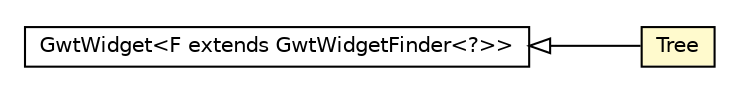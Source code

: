 #!/usr/local/bin/dot
#
# Class diagram 
# Generated by UMLGraph version R5_6-24-gf6e263 (http://www.umlgraph.org/)
#

digraph G {
	edge [fontname="Helvetica",fontsize=10,labelfontname="Helvetica",labelfontsize=10];
	node [fontname="Helvetica",fontsize=10,shape=plaintext];
	nodesep=0.25;
	ranksep=0.5;
	rankdir=LR;
	// org.senchalabs.gwt.gwtdriver.gxt.models.Tree
	c507 [label=<<table title="org.senchalabs.gwt.gwtdriver.gxt.models.Tree" border="0" cellborder="1" cellspacing="0" cellpadding="2" port="p" bgcolor="lemonChiffon" href="./Tree.html">
		<tr><td><table border="0" cellspacing="0" cellpadding="1">
<tr><td align="center" balign="center"> Tree </td></tr>
		</table></td></tr>
		</table>>, URL="./Tree.html", fontname="Helvetica", fontcolor="black", fontsize=10.0];
	//org.senchalabs.gwt.gwtdriver.gxt.models.Tree extends org.senchalabs.gwt.gwtdriver.models.GwtWidget<org.senchalabs.gwt.gwtdriver.models.GwtWidgetFinder<org.senchalabs.gwt.gwtdriver.gxt.models.Tree>>
	c527:p -> c507:p [dir=back,arrowtail=empty];
	// org.senchalabs.gwt.gwtdriver.models.GwtWidget<F extends org.senchalabs.gwt.gwtdriver.models.GwtWidgetFinder<?>>
	c527 [label=<<table title="org.senchalabs.gwt.gwtdriver.models.GwtWidget" border="0" cellborder="1" cellspacing="0" cellpadding="2" port="p">
		<tr><td><table border="0" cellspacing="0" cellpadding="1">
<tr><td align="center" balign="center"> GwtWidget&lt;F extends GwtWidgetFinder&lt;?&gt;&gt; </td></tr>
		</table></td></tr>
		</table>>, URL="null", fontname="Helvetica", fontcolor="black", fontsize=10.0];
}

